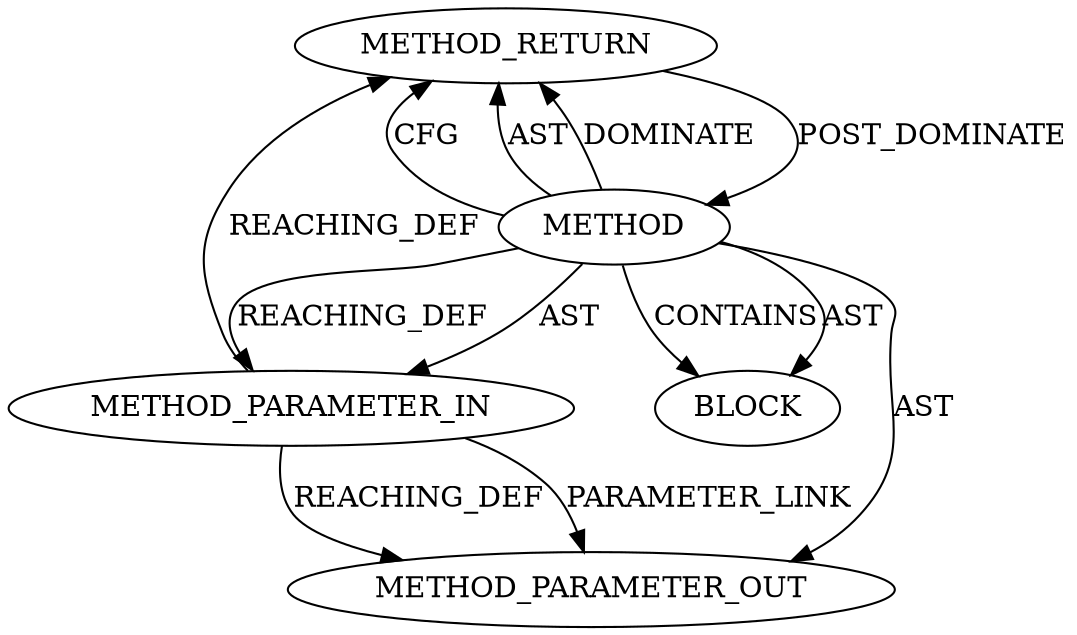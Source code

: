 digraph {
  25493 [label=METHOD_RETURN ORDER=2 CODE="RET" TYPE_FULL_NAME="ANY" EVALUATION_STRATEGY="BY_VALUE"]
  27206 [label=METHOD_PARAMETER_OUT ORDER=1 CODE="p1" IS_VARIADIC=false TYPE_FULL_NAME="ANY" EVALUATION_STRATEGY="BY_VALUE" INDEX=1 NAME="p1"]
  25490 [label=METHOD AST_PARENT_TYPE="NAMESPACE_BLOCK" AST_PARENT_FULL_NAME="<global>" ORDER=0 CODE="<empty>" FULL_NAME="<operator>.sizeOf" IS_EXTERNAL=true FILENAME="<empty>" SIGNATURE="" NAME="<operator>.sizeOf"]
  25491 [label=METHOD_PARAMETER_IN ORDER=1 CODE="p1" IS_VARIADIC=false TYPE_FULL_NAME="ANY" EVALUATION_STRATEGY="BY_VALUE" INDEX=1 NAME="p1"]
  25492 [label=BLOCK ORDER=1 ARGUMENT_INDEX=1 CODE="<empty>" TYPE_FULL_NAME="ANY"]
  25490 -> 25493 [label=CFG ]
  25490 -> 27206 [label=AST ]
  25491 -> 27206 [label=REACHING_DEF VARIABLE="p1"]
  25490 -> 25493 [label=AST ]
  25490 -> 25492 [label=CONTAINS ]
  25491 -> 27206 [label=PARAMETER_LINK ]
  25493 -> 25490 [label=POST_DOMINATE ]
  25490 -> 25493 [label=DOMINATE ]
  25490 -> 25492 [label=AST ]
  25490 -> 25491 [label=AST ]
  25491 -> 25493 [label=REACHING_DEF VARIABLE="p1"]
  25490 -> 25491 [label=REACHING_DEF VARIABLE=""]
}
